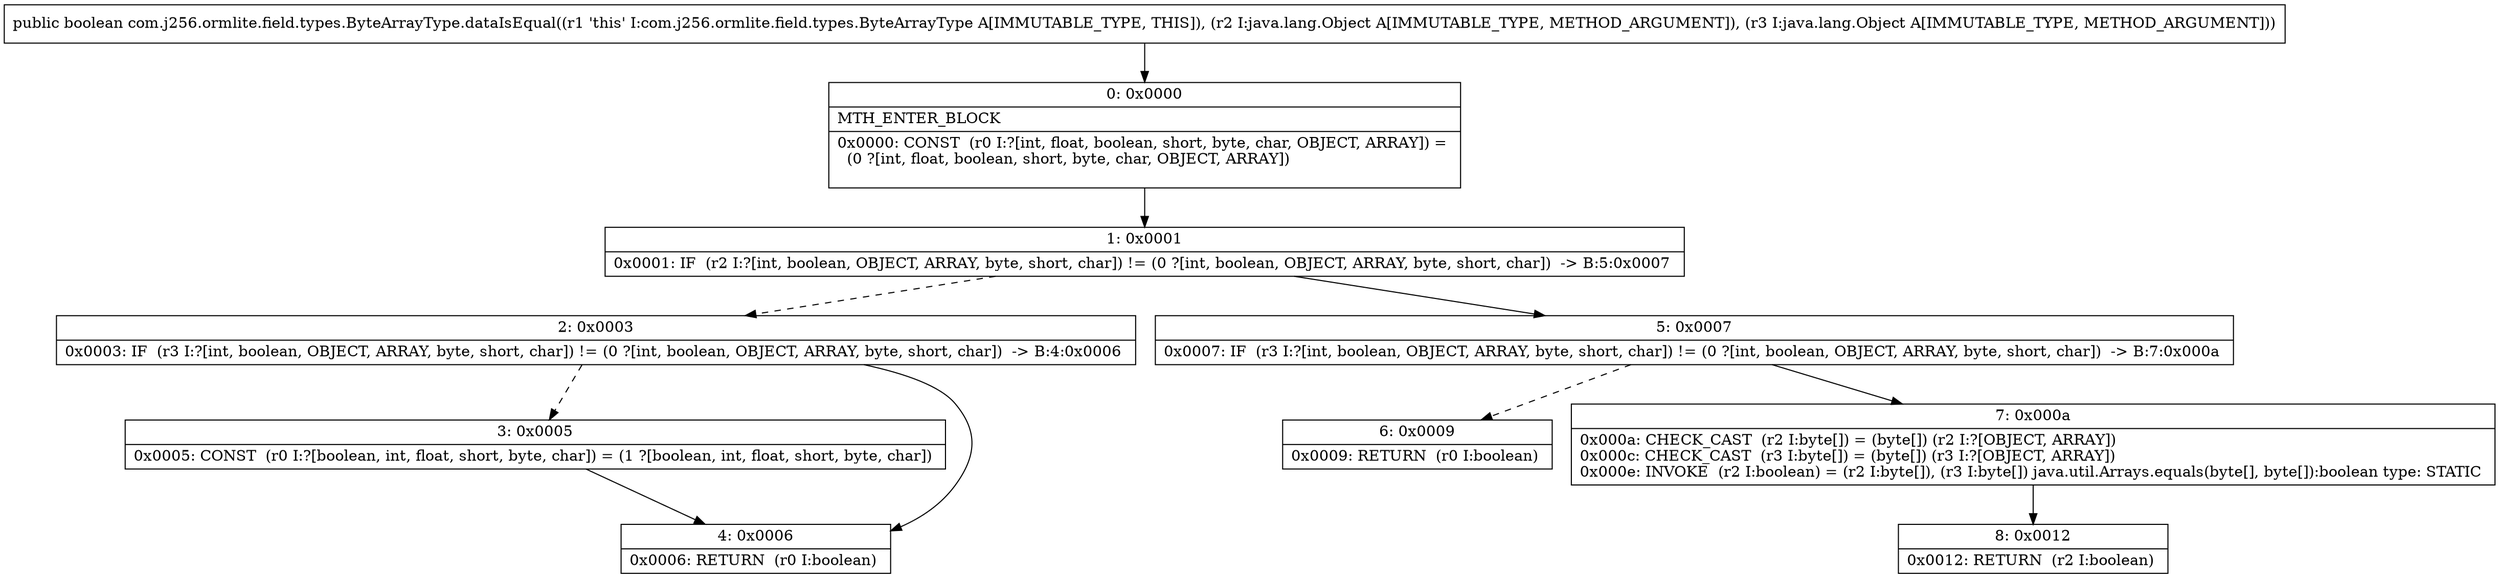 digraph "CFG forcom.j256.ormlite.field.types.ByteArrayType.dataIsEqual(Ljava\/lang\/Object;Ljava\/lang\/Object;)Z" {
Node_0 [shape=record,label="{0\:\ 0x0000|MTH_ENTER_BLOCK\l|0x0000: CONST  (r0 I:?[int, float, boolean, short, byte, char, OBJECT, ARRAY]) = \l  (0 ?[int, float, boolean, short, byte, char, OBJECT, ARRAY])\l \l}"];
Node_1 [shape=record,label="{1\:\ 0x0001|0x0001: IF  (r2 I:?[int, boolean, OBJECT, ARRAY, byte, short, char]) != (0 ?[int, boolean, OBJECT, ARRAY, byte, short, char])  \-\> B:5:0x0007 \l}"];
Node_2 [shape=record,label="{2\:\ 0x0003|0x0003: IF  (r3 I:?[int, boolean, OBJECT, ARRAY, byte, short, char]) != (0 ?[int, boolean, OBJECT, ARRAY, byte, short, char])  \-\> B:4:0x0006 \l}"];
Node_3 [shape=record,label="{3\:\ 0x0005|0x0005: CONST  (r0 I:?[boolean, int, float, short, byte, char]) = (1 ?[boolean, int, float, short, byte, char]) \l}"];
Node_4 [shape=record,label="{4\:\ 0x0006|0x0006: RETURN  (r0 I:boolean) \l}"];
Node_5 [shape=record,label="{5\:\ 0x0007|0x0007: IF  (r3 I:?[int, boolean, OBJECT, ARRAY, byte, short, char]) != (0 ?[int, boolean, OBJECT, ARRAY, byte, short, char])  \-\> B:7:0x000a \l}"];
Node_6 [shape=record,label="{6\:\ 0x0009|0x0009: RETURN  (r0 I:boolean) \l}"];
Node_7 [shape=record,label="{7\:\ 0x000a|0x000a: CHECK_CAST  (r2 I:byte[]) = (byte[]) (r2 I:?[OBJECT, ARRAY]) \l0x000c: CHECK_CAST  (r3 I:byte[]) = (byte[]) (r3 I:?[OBJECT, ARRAY]) \l0x000e: INVOKE  (r2 I:boolean) = (r2 I:byte[]), (r3 I:byte[]) java.util.Arrays.equals(byte[], byte[]):boolean type: STATIC \l}"];
Node_8 [shape=record,label="{8\:\ 0x0012|0x0012: RETURN  (r2 I:boolean) \l}"];
MethodNode[shape=record,label="{public boolean com.j256.ormlite.field.types.ByteArrayType.dataIsEqual((r1 'this' I:com.j256.ormlite.field.types.ByteArrayType A[IMMUTABLE_TYPE, THIS]), (r2 I:java.lang.Object A[IMMUTABLE_TYPE, METHOD_ARGUMENT]), (r3 I:java.lang.Object A[IMMUTABLE_TYPE, METHOD_ARGUMENT])) }"];
MethodNode -> Node_0;
Node_0 -> Node_1;
Node_1 -> Node_2[style=dashed];
Node_1 -> Node_5;
Node_2 -> Node_3[style=dashed];
Node_2 -> Node_4;
Node_3 -> Node_4;
Node_5 -> Node_6[style=dashed];
Node_5 -> Node_7;
Node_7 -> Node_8;
}

